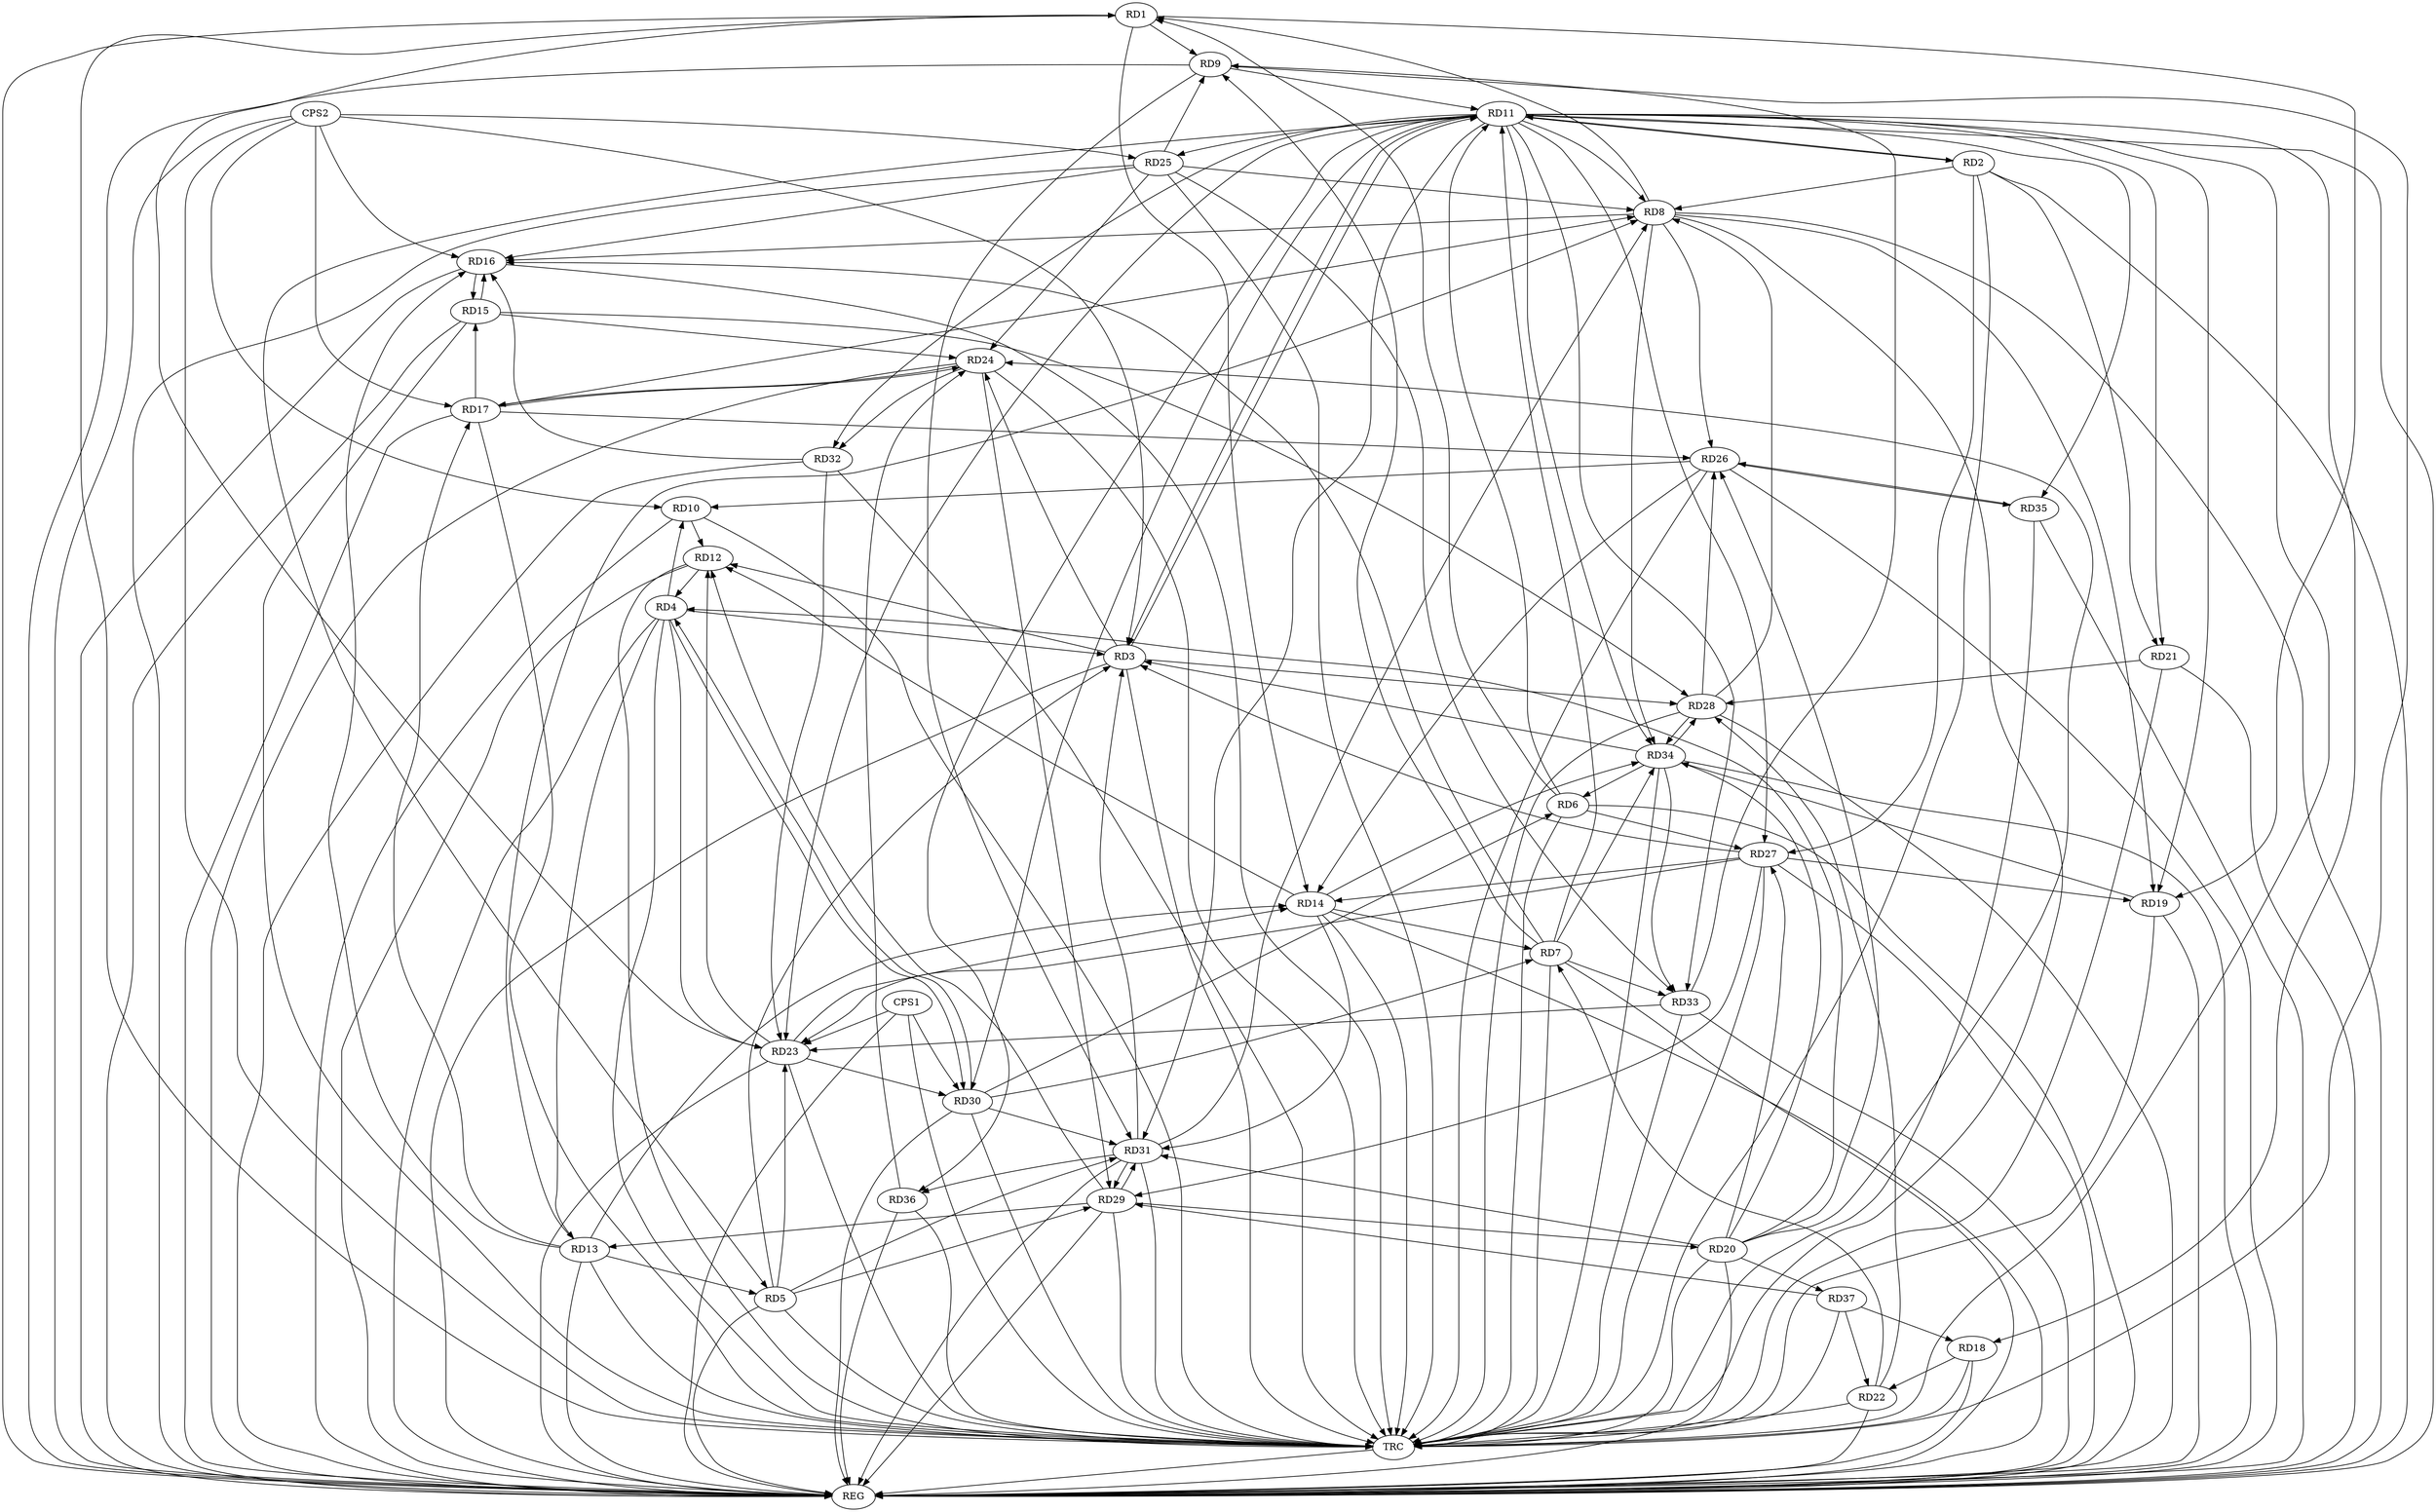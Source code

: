 strict digraph G {
  RD1 [ label="RD1" ];
  RD2 [ label="RD2" ];
  RD3 [ label="RD3" ];
  RD4 [ label="RD4" ];
  RD5 [ label="RD5" ];
  RD6 [ label="RD6" ];
  RD7 [ label="RD7" ];
  RD8 [ label="RD8" ];
  RD9 [ label="RD9" ];
  RD10 [ label="RD10" ];
  RD11 [ label="RD11" ];
  RD12 [ label="RD12" ];
  RD13 [ label="RD13" ];
  RD14 [ label="RD14" ];
  RD15 [ label="RD15" ];
  RD16 [ label="RD16" ];
  RD17 [ label="RD17" ];
  RD18 [ label="RD18" ];
  RD19 [ label="RD19" ];
  RD20 [ label="RD20" ];
  RD21 [ label="RD21" ];
  RD22 [ label="RD22" ];
  RD23 [ label="RD23" ];
  RD24 [ label="RD24" ];
  RD25 [ label="RD25" ];
  RD26 [ label="RD26" ];
  RD27 [ label="RD27" ];
  RD28 [ label="RD28" ];
  RD29 [ label="RD29" ];
  RD30 [ label="RD30" ];
  RD31 [ label="RD31" ];
  RD32 [ label="RD32" ];
  RD33 [ label="RD33" ];
  RD34 [ label="RD34" ];
  RD35 [ label="RD35" ];
  RD36 [ label="RD36" ];
  RD37 [ label="RD37" ];
  CPS1 [ label="CPS1" ];
  CPS2 [ label="CPS2" ];
  REG [ label="REG" ];
  TRC [ label="TRC" ];
  RD6 -> RD1;
  RD8 -> RD1;
  RD1 -> RD9;
  RD1 -> RD14;
  RD1 -> RD19;
  RD23 -> RD1;
  RD2 -> RD8;
  RD2 -> RD11;
  RD2 -> RD21;
  RD2 -> RD27;
  RD4 -> RD3;
  RD5 -> RD3;
  RD3 -> RD11;
  RD11 -> RD3;
  RD3 -> RD12;
  RD3 -> RD24;
  RD27 -> RD3;
  RD3 -> RD28;
  RD31 -> RD3;
  RD34 -> RD3;
  RD4 -> RD10;
  RD12 -> RD4;
  RD4 -> RD13;
  RD20 -> RD4;
  RD4 -> RD23;
  RD4 -> RD30;
  RD30 -> RD4;
  RD11 -> RD5;
  RD13 -> RD5;
  RD5 -> RD23;
  RD5 -> RD29;
  RD5 -> RD31;
  RD6 -> RD11;
  RD6 -> RD27;
  RD30 -> RD6;
  RD34 -> RD6;
  RD7 -> RD9;
  RD7 -> RD11;
  RD14 -> RD7;
  RD7 -> RD16;
  RD22 -> RD7;
  RD30 -> RD7;
  RD7 -> RD33;
  RD7 -> RD34;
  RD13 -> RD8;
  RD8 -> RD16;
  RD17 -> RD8;
  RD8 -> RD19;
  RD25 -> RD8;
  RD8 -> RD26;
  RD28 -> RD8;
  RD31 -> RD8;
  RD8 -> RD34;
  RD9 -> RD11;
  RD25 -> RD9;
  RD9 -> RD31;
  RD33 -> RD9;
  RD10 -> RD12;
  RD26 -> RD10;
  RD11 -> RD18;
  RD11 -> RD23;
  RD11 -> RD27;
  RD11 -> RD31;
  RD11 -> RD33;
  RD11 -> RD34;
  RD11 -> RD36;
  RD14 -> RD12;
  RD23 -> RD12;
  RD29 -> RD12;
  RD13 -> RD14;
  RD13 -> RD16;
  RD13 -> RD17;
  RD29 -> RD13;
  RD23 -> RD14;
  RD26 -> RD14;
  RD27 -> RD14;
  RD14 -> RD31;
  RD14 -> RD34;
  RD15 -> RD16;
  RD16 -> RD15;
  RD17 -> RD15;
  RD15 -> RD24;
  RD15 -> RD28;
  RD25 -> RD16;
  RD32 -> RD16;
  RD17 -> RD24;
  RD24 -> RD17;
  RD17 -> RD26;
  RD18 -> RD22;
  RD37 -> RD18;
  RD27 -> RD19;
  RD19 -> RD34;
  RD20 -> RD24;
  RD20 -> RD26;
  RD20 -> RD27;
  RD29 -> RD20;
  RD20 -> RD31;
  RD20 -> RD34;
  RD20 -> RD37;
  RD21 -> RD28;
  RD22 -> RD28;
  RD37 -> RD22;
  RD27 -> RD23;
  RD23 -> RD30;
  RD32 -> RD23;
  RD33 -> RD23;
  RD25 -> RD24;
  RD24 -> RD29;
  RD24 -> RD32;
  RD36 -> RD24;
  RD25 -> RD33;
  RD28 -> RD26;
  RD26 -> RD35;
  RD35 -> RD26;
  RD27 -> RD29;
  RD28 -> RD34;
  RD34 -> RD28;
  RD29 -> RD31;
  RD31 -> RD29;
  RD37 -> RD29;
  RD30 -> RD31;
  RD31 -> RD36;
  RD34 -> RD33;
  CPS1 -> RD23;
  CPS1 -> RD30;
  CPS2 -> RD17;
  CPS2 -> RD3;
  CPS2 -> RD10;
  CPS2 -> RD25;
  CPS2 -> RD16;
  RD1 -> REG;
  RD2 -> REG;
  RD3 -> REG;
  RD4 -> REG;
  RD5 -> REG;
  RD6 -> REG;
  RD7 -> REG;
  RD8 -> REG;
  RD9 -> REG;
  RD10 -> REG;
  RD11 -> REG;
  RD12 -> REG;
  RD13 -> REG;
  RD14 -> REG;
  RD15 -> REG;
  RD16 -> REG;
  RD17 -> REG;
  RD18 -> REG;
  RD19 -> REG;
  RD20 -> REG;
  RD21 -> REG;
  RD22 -> REG;
  RD23 -> REG;
  RD24 -> REG;
  RD25 -> REG;
  RD26 -> REG;
  RD27 -> REG;
  RD28 -> REG;
  RD29 -> REG;
  RD30 -> REG;
  RD31 -> REG;
  RD32 -> REG;
  RD33 -> REG;
  RD34 -> REG;
  RD35 -> REG;
  RD36 -> REG;
  CPS1 -> REG;
  CPS2 -> REG;
  RD1 -> TRC;
  RD2 -> TRC;
  RD3 -> TRC;
  RD4 -> TRC;
  RD5 -> TRC;
  RD6 -> TRC;
  RD7 -> TRC;
  RD8 -> TRC;
  RD9 -> TRC;
  RD10 -> TRC;
  RD11 -> TRC;
  RD12 -> TRC;
  RD13 -> TRC;
  RD14 -> TRC;
  RD15 -> TRC;
  RD16 -> TRC;
  RD17 -> TRC;
  RD18 -> TRC;
  RD19 -> TRC;
  RD20 -> TRC;
  RD21 -> TRC;
  RD22 -> TRC;
  RD23 -> TRC;
  RD24 -> TRC;
  RD25 -> TRC;
  RD26 -> TRC;
  RD27 -> TRC;
  RD28 -> TRC;
  RD29 -> TRC;
  RD30 -> TRC;
  RD31 -> TRC;
  RD32 -> TRC;
  RD33 -> TRC;
  RD34 -> TRC;
  RD35 -> TRC;
  RD36 -> TRC;
  RD37 -> TRC;
  CPS1 -> TRC;
  CPS2 -> TRC;
  TRC -> REG;
  RD11 -> RD30;
  RD11 -> RD8;
  RD11 -> RD21;
  RD11 -> RD2;
  RD11 -> RD35;
  RD11 -> RD19;
  RD11 -> RD25;
  RD11 -> RD32;
}
